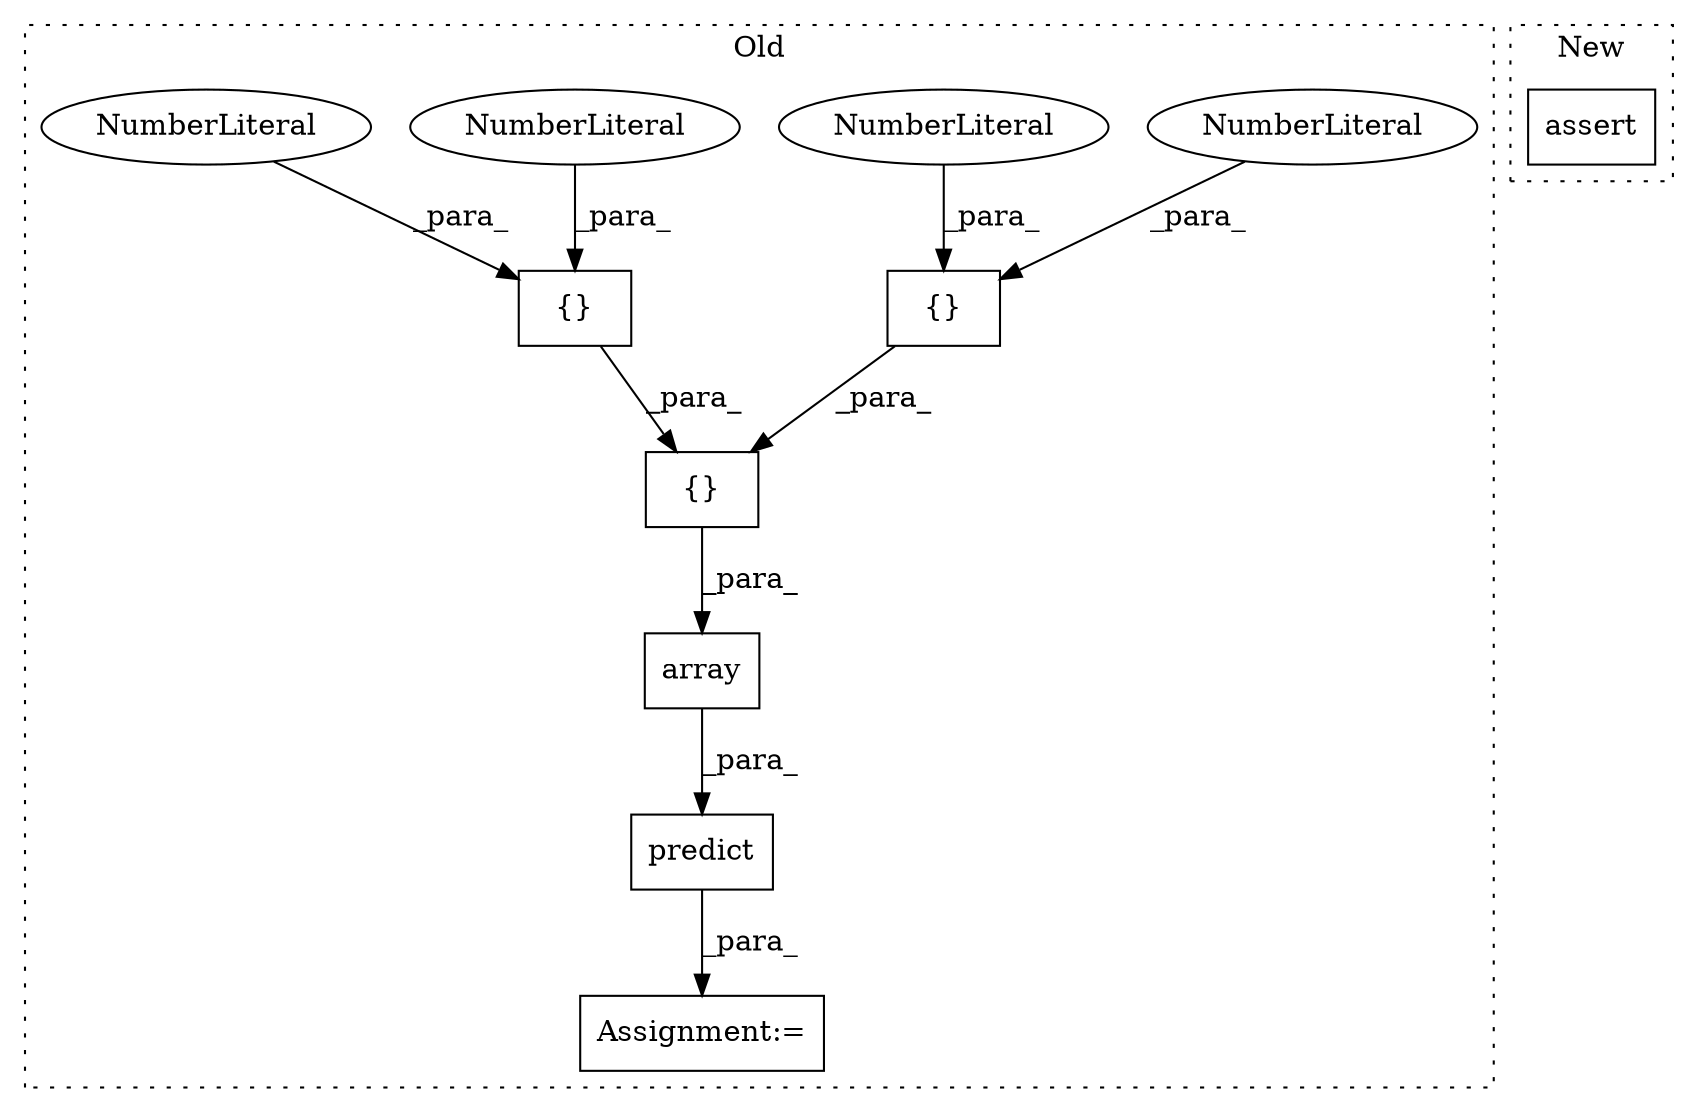 digraph G {
subgraph cluster0 {
1 [label="predict" a="32" s="10896,10943" l="8,1" shape="box"];
3 [label="Assignment:=" a="7" s="10893" l="1" shape="box"];
4 [label="{}" a="4" s="10934,10940" l="1,1" shape="box"];
5 [label="NumberLiteral" a="34" s="10935" l="2" shape="ellipse"];
6 [label="NumberLiteral" a="34" s="10938" l="2" shape="ellipse"];
7 [label="{}" a="4" s="10927,10941" l="1,1" shape="box"];
8 [label="array" a="32" s="10910,10942" l="6,1" shape="box"];
9 [label="{}" a="4" s="10928,10932" l="1,1" shape="box"];
10 [label="NumberLiteral" a="34" s="10931" l="1" shape="ellipse"];
11 [label="NumberLiteral" a="34" s="10929" l="1" shape="ellipse"];
label = "Old";
style="dotted";
}
subgraph cluster1 {
2 [label="assert" a="32" s="11787,11825" l="26,1" shape="box"];
label = "New";
style="dotted";
}
1 -> 3 [label="_para_"];
4 -> 7 [label="_para_"];
5 -> 4 [label="_para_"];
6 -> 4 [label="_para_"];
7 -> 8 [label="_para_"];
8 -> 1 [label="_para_"];
9 -> 7 [label="_para_"];
10 -> 9 [label="_para_"];
11 -> 9 [label="_para_"];
}